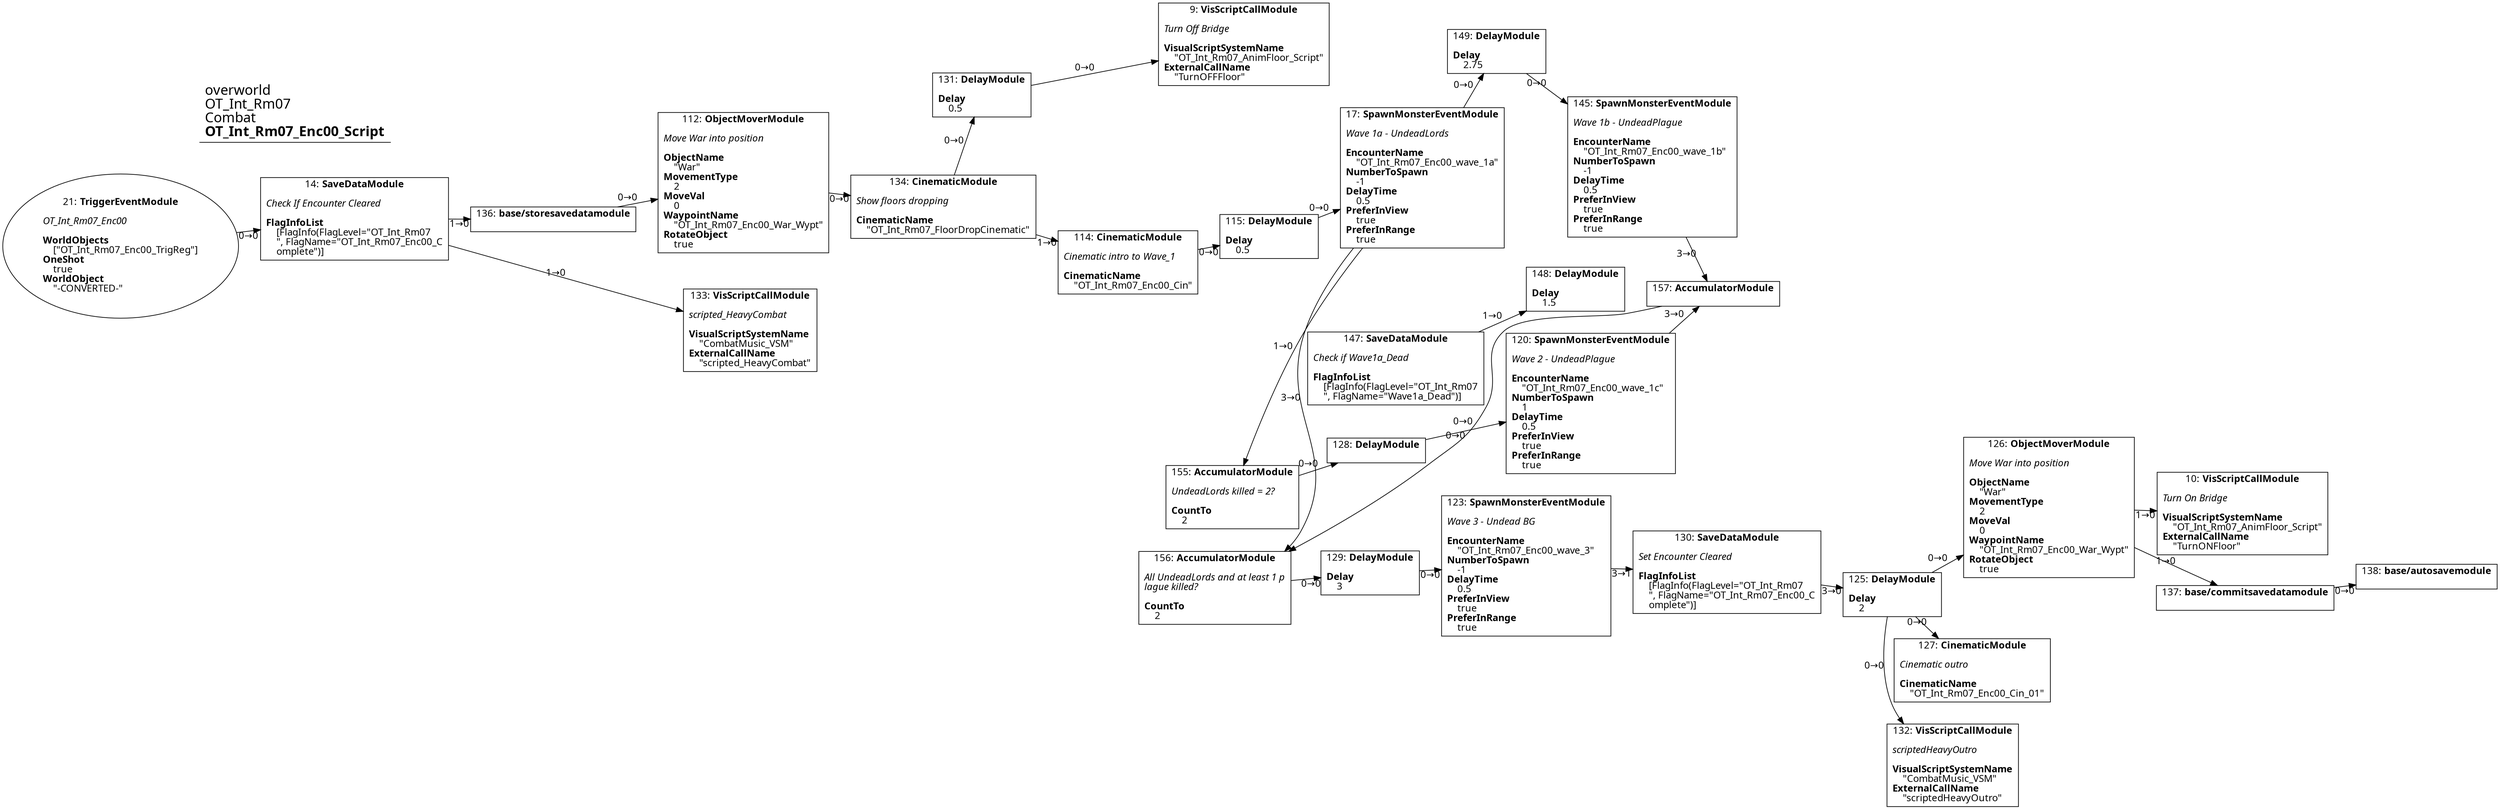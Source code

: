 digraph {
    layout = fdp;
    overlap = prism;
    sep = "+16";
    splines = spline;

    node [ shape = box ];

    graph [ fontname = "Segoe UI" ];
    node [ fontname = "Segoe UI" ];
    edge [ fontname = "Segoe UI" ];

    9 [ label = <9: <b>VisScriptCallModule</b><br/><br/><i>Turn Off Bridge<br align="left"/></i><br align="left"/><b>VisualScriptSystemName</b><br align="left"/>    &quot;OT_Int_Rm07_AnimFloor_Script&quot;<br align="left"/><b>ExternalCallName</b><br align="left"/>    &quot;TurnOFFFloor&quot;<br align="left"/>> ];
    9 [ pos = "0.09200001,-0.033!" ];

    10 [ label = <10: <b>VisScriptCallModule</b><br/><br/><i>Turn On Bridge<br align="left"/></i><br align="left"/><b>VisualScriptSystemName</b><br align="left"/>    &quot;OT_Int_Rm07_AnimFloor_Script&quot;<br align="left"/><b>ExternalCallName</b><br align="left"/>    &quot;TurnONFloor&quot;<br align="left"/>> ];
    10 [ pos = "3.236,-1.6750001!" ];

    14 [ label = <14: <b>SaveDataModule</b><br/><br/><i>Check If Encounter Cleared<br align="left"/></i><br align="left"/><b>FlagInfoList</b><br align="left"/>    [FlagInfo(FlagLevel=&quot;OT_Int_Rm07<br align="left"/>    &quot;, FlagName=&quot;OT_Int_Rm07_Enc00_C<br align="left"/>    omplete&quot;)]<br align="left"/>> ];
    14 [ pos = "-1.029,-0.254!" ];
    14 -> 133 [ label = "1→0" ];
    14 -> 136 [ label = "1→0" ];

    17 [ label = <17: <b>SpawnMonsterEventModule</b><br/><br/><i>Wave 1a - UndeadLords<br align="left"/></i><br align="left"/><b>EncounterName</b><br align="left"/>    &quot;OT_Int_Rm07_Enc00_wave_1a&quot;<br align="left"/><b>NumberToSpawn</b><br align="left"/>    -1<br align="left"/><b>DelayTime</b><br align="left"/>    0.5<br align="left"/><b>PreferInView</b><br align="left"/>    true<br align="left"/><b>PreferInRange</b><br align="left"/>    true<br align="left"/>> ];
    17 [ pos = "0.33,-0.3!" ];
    17 -> 149 [ label = "0→0" ];
    17 -> 155 [ label = "1→0" ];
    17 -> 156 [ label = "3→0" ];

    21 [ label = <21: <b>TriggerEventModule</b><br/><br/><i>OT_Int_Rm07_Enc00<br align="left"/></i><br align="left"/><b>WorldObjects</b><br align="left"/>    [&quot;OT_Int_Rm07_Enc00_TrigReg&quot;]<br align="left"/><b>OneShot</b><br align="left"/>    true<br align="left"/><b>WorldObject</b><br align="left"/>    &quot;-CONVERTED-&quot;<br align="left"/>> ];
    21 [ shape = oval ]
    21 [ pos = "-1.2900001,-0.254!" ];
    21 -> 14 [ label = "0→0" ];

    112 [ label = <112: <b>ObjectMoverModule</b><br/><br/><i>Move War into position<br align="left"/></i><br align="left"/><b>ObjectName</b><br align="left"/>    &quot;War&quot;<br align="left"/><b>MovementType</b><br align="left"/>    2<br align="left"/><b>MoveVal</b><br align="left"/>    0<br align="left"/><b>WaypointName</b><br align="left"/>    &quot;OT_Int_Rm07_Enc00_War_Wypt&quot;<br align="left"/><b>RotateObject</b><br align="left"/>    true<br align="left"/>> ];
    112 [ pos = "-0.541,-0.277!" ];
    112 -> 134 [ label = "0→0" ];

    114 [ label = <114: <b>CinematicModule</b><br/><br/><i>Cinematic intro to Wave_1<br align="left"/></i><br align="left"/><b>CinematicName</b><br align="left"/>    &quot;OT_Int_Rm07_Enc00_Cin&quot;<br align="left"/>> ];
    114 [ pos = "-0.097,-0.3!" ];
    114 -> 115 [ label = "0→0" ];

    115 [ label = <115: <b>DelayModule</b><br/><br/><b>Delay</b><br align="left"/>    0.5<br align="left"/>> ];
    115 [ pos = "0.12900001,-0.3!" ];
    115 -> 17 [ label = "0→0" ];

    120 [ label = <120: <b>SpawnMonsterEventModule</b><br/><br/><i>Wave 2 - UndeadPlague<br align="left"/></i><br align="left"/><b>EncounterName</b><br align="left"/>    &quot;OT_Int_Rm07_Enc00_wave_1c&quot;<br align="left"/><b>NumberToSpawn</b><br align="left"/>    1<br align="left"/><b>DelayTime</b><br align="left"/>    0.5<br align="left"/><b>PreferInView</b><br align="left"/>    true<br align="left"/><b>PreferInRange</b><br align="left"/>    true<br align="left"/>> ];
    120 [ pos = "1.3640001,-1.013!" ];
    120 -> 157 [ label = "3→0" ];

    123 [ label = <123: <b>SpawnMonsterEventModule</b><br/><br/><i>Wave 3 - Undead BG<br align="left"/></i><br align="left"/><b>EncounterName</b><br align="left"/>    &quot;OT_Int_Rm07_Enc00_wave_3&quot;<br align="left"/><b>NumberToSpawn</b><br align="left"/>    -1<br align="left"/><b>DelayTime</b><br align="left"/>    0.5<br align="left"/><b>PreferInView</b><br align="left"/>    true<br align="left"/><b>PreferInRange</b><br align="left"/>    true<br align="left"/>> ];
    123 [ pos = "2.1520002,-1.5610001!" ];
    123 -> 130 [ label = "3→1" ];

    125 [ label = <125: <b>DelayModule</b><br/><br/><b>Delay</b><br align="left"/>    2<br align="left"/>> ];
    125 [ pos = "2.782,-1.6520001!" ];
    125 -> 126 [ label = "0→0" ];
    125 -> 127 [ label = "0→0" ];
    125 -> 132 [ label = "0→0" ];

    126 [ label = <126: <b>ObjectMoverModule</b><br/><br/><i>Move War into position<br align="left"/></i><br align="left"/><b>ObjectName</b><br align="left"/>    &quot;War&quot;<br align="left"/><b>MovementType</b><br align="left"/>    2<br align="left"/><b>MoveVal</b><br align="left"/>    0<br align="left"/><b>WaypointName</b><br align="left"/>    &quot;OT_Int_Rm07_Enc00_War_Wypt&quot;<br align="left"/><b>RotateObject</b><br align="left"/>    true<br align="left"/>> ];
    126 [ pos = "2.993,-1.6520001!" ];
    126 -> 10 [ label = "1→0" ];
    126 -> 137 [ label = "1→0" ];

    127 [ label = <127: <b>CinematicModule</b><br/><br/><i>Cinematic outro<br align="left"/></i><br align="left"/><b>CinematicName</b><br align="left"/>    &quot;OT_Int_Rm07_Enc00_Cin_01&quot;<br align="left"/>> ];
    127 [ pos = "2.9940002,-1.8470001!" ];

    128 [ label = <128: <b>DelayModule</b><br/><br/>> ];
    128 [ pos = "1.1600001,-1.013!" ];
    128 -> 120 [ label = "0→0" ];

    129 [ label = <129: <b>DelayModule</b><br/><br/><b>Delay</b><br align="left"/>    3<br align="left"/>> ];
    129 [ pos = "1.9650002,-1.5610001!" ];
    129 -> 123 [ label = "0→0" ];

    130 [ label = <130: <b>SaveDataModule</b><br/><br/><i>Set Encounter Cleared<br align="left"/></i><br align="left"/><b>FlagInfoList</b><br align="left"/>    [FlagInfo(FlagLevel=&quot;OT_Int_Rm07<br align="left"/>    &quot;, FlagName=&quot;OT_Int_Rm07_Enc00_C<br align="left"/>    omplete&quot;)]<br align="left"/>> ];
    130 [ pos = "2.5270002,-1.6060001!" ];
    130 -> 125 [ label = "3→0" ];

    131 [ label = <131: <b>DelayModule</b><br/><br/><b>Delay</b><br align="left"/>    0.5<br align="left"/>> ];
    131 [ pos = "-0.098000005,-0.033!" ];
    131 -> 9 [ label = "0→0" ];

    132 [ label = <132: <b>VisScriptCallModule</b><br/><br/><i>scriptedHeavyOutro<br align="left"/></i><br align="left"/><b>VisualScriptSystemName</b><br align="left"/>    &quot;CombatMusic_VSM&quot;<br align="left"/><b>ExternalCallName</b><br align="left"/>    &quot;scriptedHeavyOutro&quot;<br align="left"/>> ];
    132 [ pos = "2.9950001,-1.9990001!" ];

    133 [ label = <133: <b>VisScriptCallModule</b><br/><br/><i>scripted_HeavyCombat<br align="left"/></i><br align="left"/><b>VisualScriptSystemName</b><br align="left"/>    &quot;CombatMusic_VSM&quot;<br align="left"/><b>ExternalCallName</b><br align="left"/>    &quot;scripted_HeavyCombat&quot;<br align="left"/>> ];
    133 [ pos = "-0.541,-0.45900002!" ];

    134 [ label = <134: <b>CinematicModule</b><br/><br/><i>Show floors dropping<br align="left"/></i><br align="left"/><b>CinematicName</b><br align="left"/>    &quot;OT_Int_Rm07_FloorDropCinematic&quot;<br align="left"/>> ];
    134 [ pos = "-0.33,-0.277!" ];
    134 -> 131 [ label = "0→0" ];
    134 -> 114 [ label = "1→0" ];

    136 [ label = <136: <b>base/storesavedatamodule</b><br/><br/>> ];
    136 [ pos = "-0.78300005,-0.277!" ];
    136 -> 112 [ label = "0→0" ];

    137 [ label = <137: <b>base/commitsavedatamodule</b><br/><br/>> ];
    137 [ pos = "3.2370002,-1.741!" ];
    137 -> 138 [ label = "0→0" ];

    138 [ label = <138: <b>base/autosavemodule</b><br/><br/>> ];
    138 [ pos = "3.4830003,-1.741!" ];

    145 [ label = <145: <b>SpawnMonsterEventModule</b><br/><br/><i>Wave 1b - UndeadPlague<br align="left"/></i><br align="left"/><b>EncounterName</b><br align="left"/>    &quot;OT_Int_Rm07_Enc00_wave_1b&quot;<br align="left"/><b>NumberToSpawn</b><br align="left"/>    -1<br align="left"/><b>DelayTime</b><br align="left"/>    0.5<br align="left"/><b>PreferInView</b><br align="left"/>    true<br align="left"/><b>PreferInRange</b><br align="left"/>    true<br align="left"/>> ];
    145 [ pos = "0.86500007,-0.3!" ];
    145 -> 157 [ label = "3→0" ];

    147 [ label = <147: <b>SaveDataModule</b><br/><br/><i>Check if Wave1a_Dead<br align="left"/></i><br align="left"/><b>FlagInfoList</b><br align="left"/>    [FlagInfo(FlagLevel=&quot;OT_Int_Rm07<br align="left"/>    &quot;, FlagName=&quot;Wave1a_Dead&quot;)]<br align="left"/>> ];
    147 [ pos = "0.906,-0.785!" ];
    147 -> 148 [ label = "1→0" ];

    148 [ label = <148: <b>DelayModule</b><br/><br/><b>Delay</b><br align="left"/>    1.5<br align="left"/>> ];
    148 [ pos = "0.92200005,-0.564!" ];

    149 [ label = <149: <b>DelayModule</b><br/><br/><b>Delay</b><br align="left"/>    2.75<br align="left"/>> ];
    149 [ pos = "0.652,-0.19900002!" ];
    149 -> 145 [ label = "0→0" ];

    155 [ label = <155: <b>AccumulatorModule</b><br/><br/><i>UndeadLords killed = 2?<br align="left"/></i><br align="left"/><b>CountTo</b><br align="left"/>    2<br align="left"/>> ];
    155 [ pos = "0.91,-1.013!" ];
    155 -> 128 [ label = "0→0" ];

    156 [ label = <156: <b>AccumulatorModule</b><br/><br/><i>All UndeadLords and at least 1 p<br align="left"/>lague killed?<br align="left"/></i><br align="left"/><b>CountTo</b><br align="left"/>    2<br align="left"/>> ];
    156 [ pos = "1.6270001,-1.5610001!" ];
    156 -> 129 [ label = "0→0" ];

    157 [ label = <157: <b>AccumulatorModule</b><br/><br/>> ];
    157 [ pos = "1.682,-0.65900004!" ];
    157 -> 156 [ label = "0→0" ];

    title [ pos = "-1.291,-0.032!" ];
    title [ shape = underline ];
    title [ label = <<font point-size="20">overworld<br align="left"/>OT_Int_Rm07<br align="left"/>Combat<br align="left"/><b>OT_Int_Rm07_Enc00_Script</b><br align="left"/></font>> ];
}
